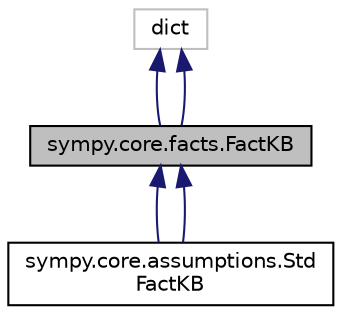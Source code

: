 digraph "sympy.core.facts.FactKB"
{
 // LATEX_PDF_SIZE
  edge [fontname="Helvetica",fontsize="10",labelfontname="Helvetica",labelfontsize="10"];
  node [fontname="Helvetica",fontsize="10",shape=record];
  Node1 [label="sympy.core.facts.FactKB",height=0.2,width=0.4,color="black", fillcolor="grey75", style="filled", fontcolor="black",tooltip=" "];
  Node2 -> Node1 [dir="back",color="midnightblue",fontsize="10",style="solid",fontname="Helvetica"];
  Node2 [label="dict",height=0.2,width=0.4,color="grey75", fillcolor="white", style="filled",tooltip=" "];
  Node2 -> Node1 [dir="back",color="midnightblue",fontsize="10",style="solid",fontname="Helvetica"];
  Node1 -> Node3 [dir="back",color="midnightblue",fontsize="10",style="solid",fontname="Helvetica"];
  Node3 [label="sympy.core.assumptions.Std\lFactKB",height=0.2,width=0.4,color="black", fillcolor="white", style="filled",URL="$classsympy_1_1core_1_1assumptions_1_1StdFactKB.html",tooltip=" "];
  Node1 -> Node3 [dir="back",color="midnightblue",fontsize="10",style="solid",fontname="Helvetica"];
}
